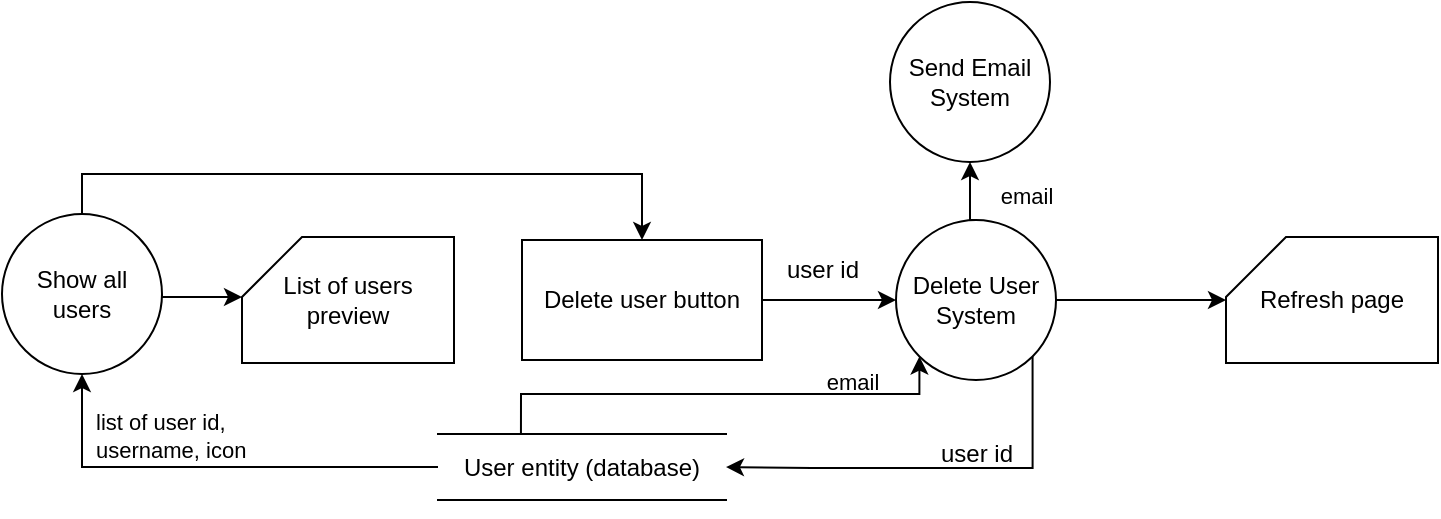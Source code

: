 <mxfile version="20.8.23" type="github">
  <diagram name="第 1 页" id="WeU0UV5Vs4RiK9Gy6WtP">
    <mxGraphModel dx="970" dy="507" grid="0" gridSize="10" guides="1" tooltips="1" connect="1" arrows="1" fold="1" page="1" pageScale="1" pageWidth="827" pageHeight="1169" math="0" shadow="0">
      <root>
        <mxCell id="0" />
        <mxCell id="1" parent="0" />
        <mxCell id="Mg13thOmVDUa499xHJIR-14" style="edgeStyle=orthogonalEdgeStyle;rounded=0;orthogonalLoop=1;jettySize=auto;html=1;exitX=1;exitY=0.5;exitDx=0;exitDy=0;entryX=0;entryY=0.5;entryDx=0;entryDy=0;startArrow=none;" parent="1" source="Mg13thOmVDUa499xHJIR-1" target="Mg13thOmVDUa499xHJIR-13" edge="1">
          <mxGeometry relative="1" as="geometry" />
        </mxCell>
        <mxCell id="Mg13thOmVDUa499xHJIR-2" value="Send Email System" style="ellipse;whiteSpace=wrap;html=1;aspect=fixed;" parent="1" vertex="1">
          <mxGeometry x="474" y="131" width="80" height="80" as="geometry" />
        </mxCell>
        <mxCell id="Mg13thOmVDUa499xHJIR-4" value="Refresh page" style="shape=card;whiteSpace=wrap;html=1;" parent="1" vertex="1">
          <mxGeometry x="642" y="248.5" width="106" height="63" as="geometry" />
        </mxCell>
        <mxCell id="Mg13thOmVDUa499xHJIR-24" style="edgeStyle=orthogonalEdgeStyle;rounded=0;orthogonalLoop=1;jettySize=auto;html=1;exitX=1;exitY=0.5;exitDx=0;exitDy=0;" parent="1" source="Mg13thOmVDUa499xHJIR-13" target="Mg13thOmVDUa499xHJIR-4" edge="1">
          <mxGeometry relative="1" as="geometry" />
        </mxCell>
        <mxCell id="UWUFO1Vf7ScztyN7d9Ol-1" style="edgeStyle=orthogonalEdgeStyle;rounded=0;orthogonalLoop=1;jettySize=auto;html=1;exitX=0.5;exitY=0;exitDx=0;exitDy=0;entryX=0.5;entryY=1;entryDx=0;entryDy=0;fontSize=11;" edge="1" parent="1" source="Mg13thOmVDUa499xHJIR-13" target="Mg13thOmVDUa499xHJIR-2">
          <mxGeometry relative="1" as="geometry" />
        </mxCell>
        <mxCell id="UWUFO1Vf7ScztyN7d9Ol-17" style="edgeStyle=orthogonalEdgeStyle;rounded=0;orthogonalLoop=1;jettySize=auto;html=1;exitX=1;exitY=1;exitDx=0;exitDy=0;entryX=1;entryY=0.5;entryDx=0;entryDy=0;fontSize=11;" edge="1" parent="1" source="Mg13thOmVDUa499xHJIR-13" target="Mg13thOmVDUa499xHJIR-27">
          <mxGeometry relative="1" as="geometry">
            <Array as="points">
              <mxPoint x="545" y="364" />
              <mxPoint x="435" y="364" />
            </Array>
          </mxGeometry>
        </mxCell>
        <mxCell id="Mg13thOmVDUa499xHJIR-13" value="Delete User&lt;br&gt;System" style="ellipse;whiteSpace=wrap;html=1;aspect=fixed;" parent="1" vertex="1">
          <mxGeometry x="477" y="240" width="80" height="80" as="geometry" />
        </mxCell>
        <mxCell id="Mg13thOmVDUa499xHJIR-15" value="user id" style="text;html=1;align=center;verticalAlign=middle;resizable=0;points=[];autosize=1;strokeColor=none;fillColor=none;" parent="1" vertex="1">
          <mxGeometry x="410" y="250" width="60" height="30" as="geometry" />
        </mxCell>
        <mxCell id="UWUFO1Vf7ScztyN7d9Ol-4" style="edgeStyle=orthogonalEdgeStyle;rounded=0;orthogonalLoop=1;jettySize=auto;html=1;exitX=0.288;exitY=0;exitDx=0;exitDy=0;entryX=0;entryY=1;entryDx=0;entryDy=0;fontSize=11;exitPerimeter=0;" edge="1" parent="1" source="Mg13thOmVDUa499xHJIR-27" target="Mg13thOmVDUa499xHJIR-13">
          <mxGeometry relative="1" as="geometry">
            <Array as="points">
              <mxPoint x="290" y="327" />
              <mxPoint x="489" y="327" />
            </Array>
          </mxGeometry>
        </mxCell>
        <mxCell id="UWUFO1Vf7ScztyN7d9Ol-14" value="" style="edgeStyle=orthogonalEdgeStyle;rounded=0;orthogonalLoop=1;jettySize=auto;html=1;fontSize=11;" edge="1" parent="1" source="Mg13thOmVDUa499xHJIR-27" target="UWUFO1Vf7ScztyN7d9Ol-13">
          <mxGeometry relative="1" as="geometry" />
        </mxCell>
        <mxCell id="Mg13thOmVDUa499xHJIR-27" value="User entity (database)" style="shape=partialRectangle;whiteSpace=wrap;html=1;left=0;right=0;fillColor=none;rounded=0;strokeColor=default;fontFamily=Helvetica;fontSize=12;fontColor=default;" parent="1" vertex="1">
          <mxGeometry x="248" y="347" width="144" height="33" as="geometry" />
        </mxCell>
        <mxCell id="Mg13thOmVDUa499xHJIR-31" value="user id" style="text;html=1;align=center;verticalAlign=middle;resizable=0;points=[];autosize=1;strokeColor=none;fillColor=none;" parent="1" vertex="1">
          <mxGeometry x="487" y="342" width="60" height="30" as="geometry" />
        </mxCell>
        <mxCell id="Mg13thOmVDUa499xHJIR-1" value="Delete user button" style="rounded=0;whiteSpace=wrap;html=1;" parent="1" vertex="1">
          <mxGeometry x="290" y="250" width="120" height="60" as="geometry" />
        </mxCell>
        <mxCell id="UWUFO1Vf7ScztyN7d9Ol-2" value="email" style="text;html=1;align=center;verticalAlign=middle;resizable=0;points=[];autosize=1;strokeColor=none;fillColor=none;fontSize=11;" vertex="1" parent="1">
          <mxGeometry x="520" y="215" width="44" height="25" as="geometry" />
        </mxCell>
        <mxCell id="UWUFO1Vf7ScztyN7d9Ol-3" style="edgeStyle=orthogonalEdgeStyle;rounded=0;orthogonalLoop=1;jettySize=auto;html=1;exitX=0.5;exitY=1;exitDx=0;exitDy=0;fontSize=11;" edge="1" parent="1" source="Mg13thOmVDUa499xHJIR-27" target="Mg13thOmVDUa499xHJIR-27">
          <mxGeometry relative="1" as="geometry" />
        </mxCell>
        <mxCell id="UWUFO1Vf7ScztyN7d9Ol-8" value="email" style="text;html=1;align=center;verticalAlign=middle;resizable=0;points=[];autosize=1;strokeColor=none;fillColor=none;fontSize=11;" vertex="1" parent="1">
          <mxGeometry x="433" y="308" width="44" height="25" as="geometry" />
        </mxCell>
        <mxCell id="UWUFO1Vf7ScztyN7d9Ol-12" value="List of users preview" style="shape=card;whiteSpace=wrap;html=1;" vertex="1" parent="1">
          <mxGeometry x="150" y="248.5" width="106" height="63" as="geometry" />
        </mxCell>
        <mxCell id="UWUFO1Vf7ScztyN7d9Ol-16" style="edgeStyle=orthogonalEdgeStyle;rounded=0;orthogonalLoop=1;jettySize=auto;html=1;exitX=1;exitY=0.5;exitDx=0;exitDy=0;entryX=0;entryY=0;entryDx=0;entryDy=30;entryPerimeter=0;fontSize=11;" edge="1" parent="1" source="UWUFO1Vf7ScztyN7d9Ol-13" target="UWUFO1Vf7ScztyN7d9Ol-12">
          <mxGeometry relative="1" as="geometry">
            <Array as="points">
              <mxPoint x="110" y="278" />
            </Array>
          </mxGeometry>
        </mxCell>
        <mxCell id="UWUFO1Vf7ScztyN7d9Ol-18" style="edgeStyle=orthogonalEdgeStyle;rounded=0;orthogonalLoop=1;jettySize=auto;html=1;exitX=0.5;exitY=0;exitDx=0;exitDy=0;entryX=0.5;entryY=0;entryDx=0;entryDy=0;fontSize=11;" edge="1" parent="1" source="UWUFO1Vf7ScztyN7d9Ol-13" target="Mg13thOmVDUa499xHJIR-1">
          <mxGeometry relative="1" as="geometry" />
        </mxCell>
        <mxCell id="UWUFO1Vf7ScztyN7d9Ol-13" value="Show all users" style="ellipse;whiteSpace=wrap;html=1;aspect=fixed;" vertex="1" parent="1">
          <mxGeometry x="30" y="237" width="80" height="80" as="geometry" />
        </mxCell>
        <mxCell id="UWUFO1Vf7ScztyN7d9Ol-15" value="list of user id, &lt;br&gt;username, icon" style="text;html=1;align=left;verticalAlign=middle;resizable=0;points=[];autosize=1;strokeColor=none;fillColor=none;fontSize=11;" vertex="1" parent="1">
          <mxGeometry x="75" y="329" width="93" height="38" as="geometry" />
        </mxCell>
      </root>
    </mxGraphModel>
  </diagram>
</mxfile>

